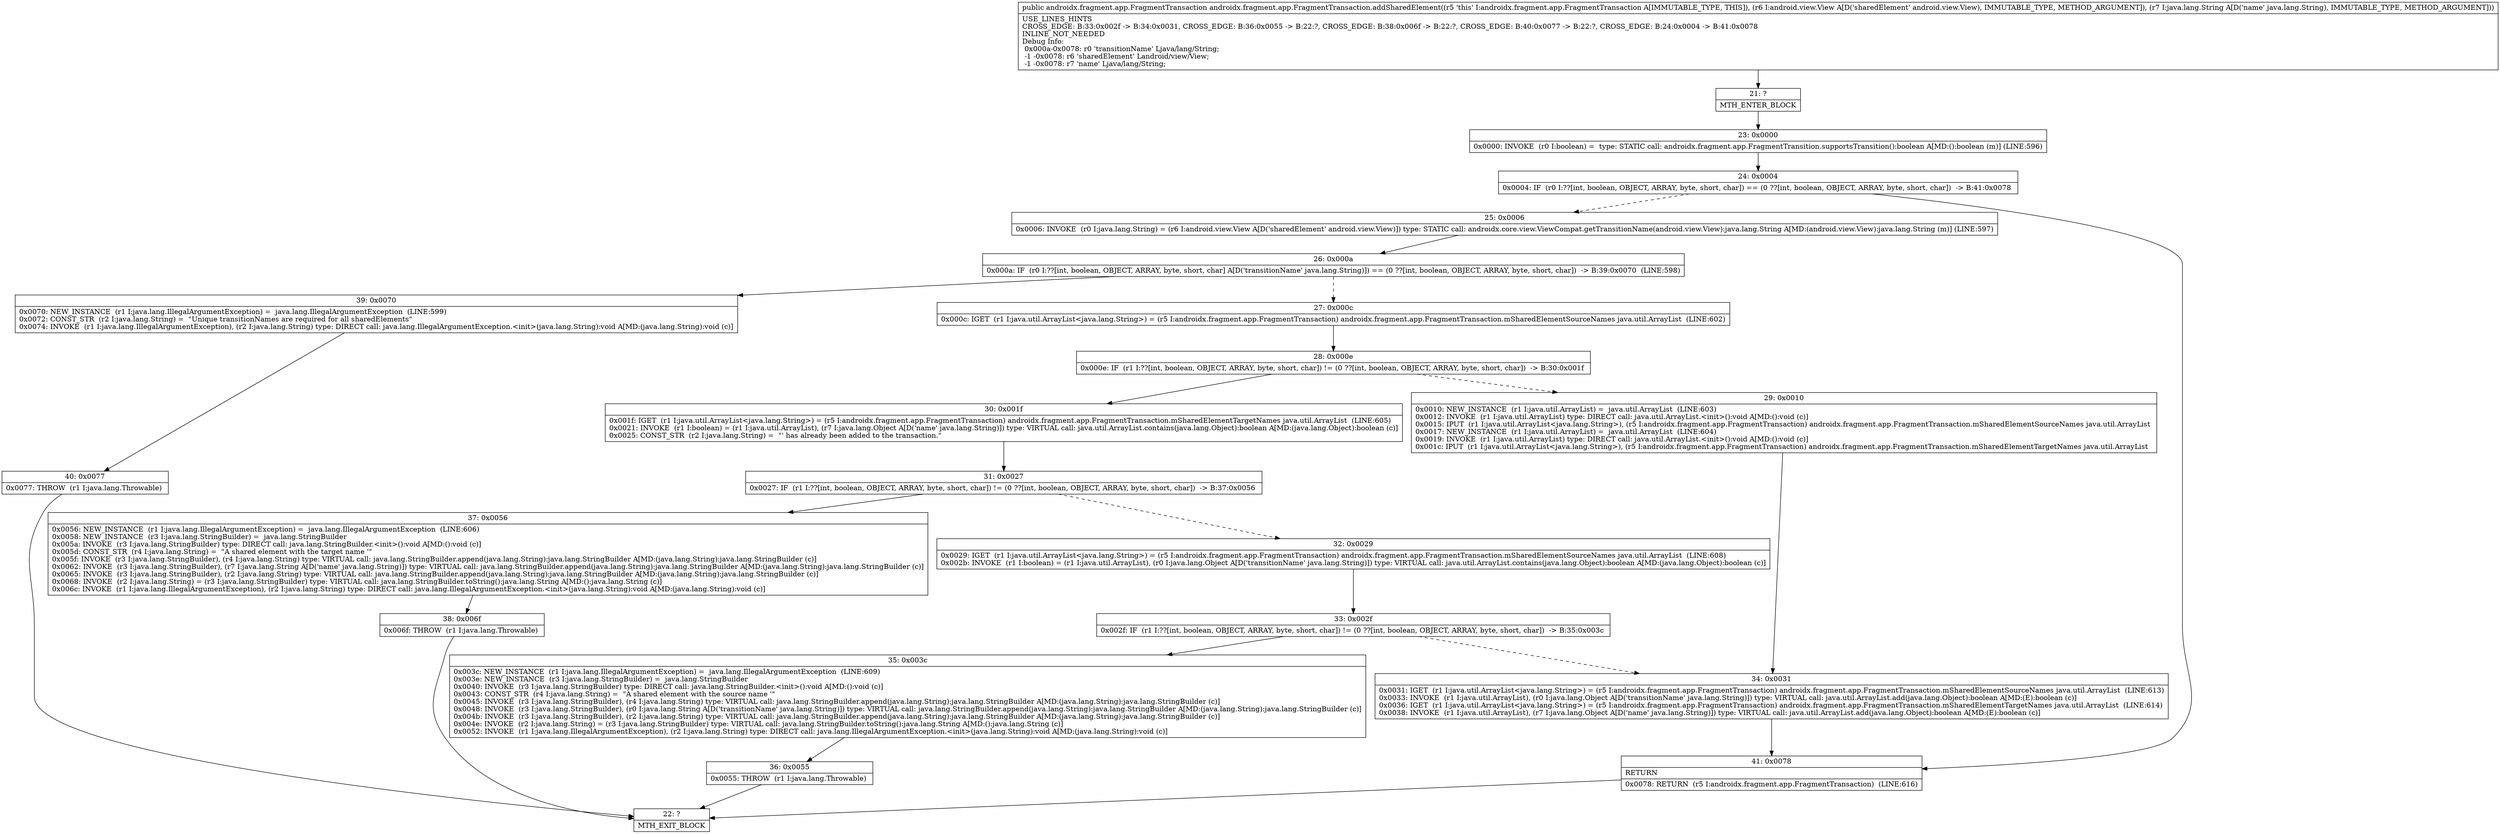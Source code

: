 digraph "CFG forandroidx.fragment.app.FragmentTransaction.addSharedElement(Landroid\/view\/View;Ljava\/lang\/String;)Landroidx\/fragment\/app\/FragmentTransaction;" {
Node_21 [shape=record,label="{21\:\ ?|MTH_ENTER_BLOCK\l}"];
Node_23 [shape=record,label="{23\:\ 0x0000|0x0000: INVOKE  (r0 I:boolean) =  type: STATIC call: androidx.fragment.app.FragmentTransition.supportsTransition():boolean A[MD:():boolean (m)] (LINE:596)\l}"];
Node_24 [shape=record,label="{24\:\ 0x0004|0x0004: IF  (r0 I:??[int, boolean, OBJECT, ARRAY, byte, short, char]) == (0 ??[int, boolean, OBJECT, ARRAY, byte, short, char])  \-\> B:41:0x0078 \l}"];
Node_25 [shape=record,label="{25\:\ 0x0006|0x0006: INVOKE  (r0 I:java.lang.String) = (r6 I:android.view.View A[D('sharedElement' android.view.View)]) type: STATIC call: androidx.core.view.ViewCompat.getTransitionName(android.view.View):java.lang.String A[MD:(android.view.View):java.lang.String (m)] (LINE:597)\l}"];
Node_26 [shape=record,label="{26\:\ 0x000a|0x000a: IF  (r0 I:??[int, boolean, OBJECT, ARRAY, byte, short, char] A[D('transitionName' java.lang.String)]) == (0 ??[int, boolean, OBJECT, ARRAY, byte, short, char])  \-\> B:39:0x0070  (LINE:598)\l}"];
Node_27 [shape=record,label="{27\:\ 0x000c|0x000c: IGET  (r1 I:java.util.ArrayList\<java.lang.String\>) = (r5 I:androidx.fragment.app.FragmentTransaction) androidx.fragment.app.FragmentTransaction.mSharedElementSourceNames java.util.ArrayList  (LINE:602)\l}"];
Node_28 [shape=record,label="{28\:\ 0x000e|0x000e: IF  (r1 I:??[int, boolean, OBJECT, ARRAY, byte, short, char]) != (0 ??[int, boolean, OBJECT, ARRAY, byte, short, char])  \-\> B:30:0x001f \l}"];
Node_29 [shape=record,label="{29\:\ 0x0010|0x0010: NEW_INSTANCE  (r1 I:java.util.ArrayList) =  java.util.ArrayList  (LINE:603)\l0x0012: INVOKE  (r1 I:java.util.ArrayList) type: DIRECT call: java.util.ArrayList.\<init\>():void A[MD:():void (c)]\l0x0015: IPUT  (r1 I:java.util.ArrayList\<java.lang.String\>), (r5 I:androidx.fragment.app.FragmentTransaction) androidx.fragment.app.FragmentTransaction.mSharedElementSourceNames java.util.ArrayList \l0x0017: NEW_INSTANCE  (r1 I:java.util.ArrayList) =  java.util.ArrayList  (LINE:604)\l0x0019: INVOKE  (r1 I:java.util.ArrayList) type: DIRECT call: java.util.ArrayList.\<init\>():void A[MD:():void (c)]\l0x001c: IPUT  (r1 I:java.util.ArrayList\<java.lang.String\>), (r5 I:androidx.fragment.app.FragmentTransaction) androidx.fragment.app.FragmentTransaction.mSharedElementTargetNames java.util.ArrayList \l}"];
Node_34 [shape=record,label="{34\:\ 0x0031|0x0031: IGET  (r1 I:java.util.ArrayList\<java.lang.String\>) = (r5 I:androidx.fragment.app.FragmentTransaction) androidx.fragment.app.FragmentTransaction.mSharedElementSourceNames java.util.ArrayList  (LINE:613)\l0x0033: INVOKE  (r1 I:java.util.ArrayList), (r0 I:java.lang.Object A[D('transitionName' java.lang.String)]) type: VIRTUAL call: java.util.ArrayList.add(java.lang.Object):boolean A[MD:(E):boolean (c)]\l0x0036: IGET  (r1 I:java.util.ArrayList\<java.lang.String\>) = (r5 I:androidx.fragment.app.FragmentTransaction) androidx.fragment.app.FragmentTransaction.mSharedElementTargetNames java.util.ArrayList  (LINE:614)\l0x0038: INVOKE  (r1 I:java.util.ArrayList), (r7 I:java.lang.Object A[D('name' java.lang.String)]) type: VIRTUAL call: java.util.ArrayList.add(java.lang.Object):boolean A[MD:(E):boolean (c)]\l}"];
Node_30 [shape=record,label="{30\:\ 0x001f|0x001f: IGET  (r1 I:java.util.ArrayList\<java.lang.String\>) = (r5 I:androidx.fragment.app.FragmentTransaction) androidx.fragment.app.FragmentTransaction.mSharedElementTargetNames java.util.ArrayList  (LINE:605)\l0x0021: INVOKE  (r1 I:boolean) = (r1 I:java.util.ArrayList), (r7 I:java.lang.Object A[D('name' java.lang.String)]) type: VIRTUAL call: java.util.ArrayList.contains(java.lang.Object):boolean A[MD:(java.lang.Object):boolean (c)]\l0x0025: CONST_STR  (r2 I:java.lang.String) =  \"' has already been added to the transaction.\" \l}"];
Node_31 [shape=record,label="{31\:\ 0x0027|0x0027: IF  (r1 I:??[int, boolean, OBJECT, ARRAY, byte, short, char]) != (0 ??[int, boolean, OBJECT, ARRAY, byte, short, char])  \-\> B:37:0x0056 \l}"];
Node_32 [shape=record,label="{32\:\ 0x0029|0x0029: IGET  (r1 I:java.util.ArrayList\<java.lang.String\>) = (r5 I:androidx.fragment.app.FragmentTransaction) androidx.fragment.app.FragmentTransaction.mSharedElementSourceNames java.util.ArrayList  (LINE:608)\l0x002b: INVOKE  (r1 I:boolean) = (r1 I:java.util.ArrayList), (r0 I:java.lang.Object A[D('transitionName' java.lang.String)]) type: VIRTUAL call: java.util.ArrayList.contains(java.lang.Object):boolean A[MD:(java.lang.Object):boolean (c)]\l}"];
Node_33 [shape=record,label="{33\:\ 0x002f|0x002f: IF  (r1 I:??[int, boolean, OBJECT, ARRAY, byte, short, char]) != (0 ??[int, boolean, OBJECT, ARRAY, byte, short, char])  \-\> B:35:0x003c \l}"];
Node_35 [shape=record,label="{35\:\ 0x003c|0x003c: NEW_INSTANCE  (r1 I:java.lang.IllegalArgumentException) =  java.lang.IllegalArgumentException  (LINE:609)\l0x003e: NEW_INSTANCE  (r3 I:java.lang.StringBuilder) =  java.lang.StringBuilder \l0x0040: INVOKE  (r3 I:java.lang.StringBuilder) type: DIRECT call: java.lang.StringBuilder.\<init\>():void A[MD:():void (c)]\l0x0043: CONST_STR  (r4 I:java.lang.String) =  \"A shared element with the source name '\" \l0x0045: INVOKE  (r3 I:java.lang.StringBuilder), (r4 I:java.lang.String) type: VIRTUAL call: java.lang.StringBuilder.append(java.lang.String):java.lang.StringBuilder A[MD:(java.lang.String):java.lang.StringBuilder (c)]\l0x0048: INVOKE  (r3 I:java.lang.StringBuilder), (r0 I:java.lang.String A[D('transitionName' java.lang.String)]) type: VIRTUAL call: java.lang.StringBuilder.append(java.lang.String):java.lang.StringBuilder A[MD:(java.lang.String):java.lang.StringBuilder (c)]\l0x004b: INVOKE  (r3 I:java.lang.StringBuilder), (r2 I:java.lang.String) type: VIRTUAL call: java.lang.StringBuilder.append(java.lang.String):java.lang.StringBuilder A[MD:(java.lang.String):java.lang.StringBuilder (c)]\l0x004e: INVOKE  (r2 I:java.lang.String) = (r3 I:java.lang.StringBuilder) type: VIRTUAL call: java.lang.StringBuilder.toString():java.lang.String A[MD:():java.lang.String (c)]\l0x0052: INVOKE  (r1 I:java.lang.IllegalArgumentException), (r2 I:java.lang.String) type: DIRECT call: java.lang.IllegalArgumentException.\<init\>(java.lang.String):void A[MD:(java.lang.String):void (c)]\l}"];
Node_36 [shape=record,label="{36\:\ 0x0055|0x0055: THROW  (r1 I:java.lang.Throwable) \l}"];
Node_22 [shape=record,label="{22\:\ ?|MTH_EXIT_BLOCK\l}"];
Node_37 [shape=record,label="{37\:\ 0x0056|0x0056: NEW_INSTANCE  (r1 I:java.lang.IllegalArgumentException) =  java.lang.IllegalArgumentException  (LINE:606)\l0x0058: NEW_INSTANCE  (r3 I:java.lang.StringBuilder) =  java.lang.StringBuilder \l0x005a: INVOKE  (r3 I:java.lang.StringBuilder) type: DIRECT call: java.lang.StringBuilder.\<init\>():void A[MD:():void (c)]\l0x005d: CONST_STR  (r4 I:java.lang.String) =  \"A shared element with the target name '\" \l0x005f: INVOKE  (r3 I:java.lang.StringBuilder), (r4 I:java.lang.String) type: VIRTUAL call: java.lang.StringBuilder.append(java.lang.String):java.lang.StringBuilder A[MD:(java.lang.String):java.lang.StringBuilder (c)]\l0x0062: INVOKE  (r3 I:java.lang.StringBuilder), (r7 I:java.lang.String A[D('name' java.lang.String)]) type: VIRTUAL call: java.lang.StringBuilder.append(java.lang.String):java.lang.StringBuilder A[MD:(java.lang.String):java.lang.StringBuilder (c)]\l0x0065: INVOKE  (r3 I:java.lang.StringBuilder), (r2 I:java.lang.String) type: VIRTUAL call: java.lang.StringBuilder.append(java.lang.String):java.lang.StringBuilder A[MD:(java.lang.String):java.lang.StringBuilder (c)]\l0x0068: INVOKE  (r2 I:java.lang.String) = (r3 I:java.lang.StringBuilder) type: VIRTUAL call: java.lang.StringBuilder.toString():java.lang.String A[MD:():java.lang.String (c)]\l0x006c: INVOKE  (r1 I:java.lang.IllegalArgumentException), (r2 I:java.lang.String) type: DIRECT call: java.lang.IllegalArgumentException.\<init\>(java.lang.String):void A[MD:(java.lang.String):void (c)]\l}"];
Node_38 [shape=record,label="{38\:\ 0x006f|0x006f: THROW  (r1 I:java.lang.Throwable) \l}"];
Node_39 [shape=record,label="{39\:\ 0x0070|0x0070: NEW_INSTANCE  (r1 I:java.lang.IllegalArgumentException) =  java.lang.IllegalArgumentException  (LINE:599)\l0x0072: CONST_STR  (r2 I:java.lang.String) =  \"Unique transitionNames are required for all sharedElements\" \l0x0074: INVOKE  (r1 I:java.lang.IllegalArgumentException), (r2 I:java.lang.String) type: DIRECT call: java.lang.IllegalArgumentException.\<init\>(java.lang.String):void A[MD:(java.lang.String):void (c)]\l}"];
Node_40 [shape=record,label="{40\:\ 0x0077|0x0077: THROW  (r1 I:java.lang.Throwable) \l}"];
Node_41 [shape=record,label="{41\:\ 0x0078|RETURN\l|0x0078: RETURN  (r5 I:androidx.fragment.app.FragmentTransaction)  (LINE:616)\l}"];
MethodNode[shape=record,label="{public androidx.fragment.app.FragmentTransaction androidx.fragment.app.FragmentTransaction.addSharedElement((r5 'this' I:androidx.fragment.app.FragmentTransaction A[IMMUTABLE_TYPE, THIS]), (r6 I:android.view.View A[D('sharedElement' android.view.View), IMMUTABLE_TYPE, METHOD_ARGUMENT]), (r7 I:java.lang.String A[D('name' java.lang.String), IMMUTABLE_TYPE, METHOD_ARGUMENT]))  | USE_LINES_HINTS\lCROSS_EDGE: B:33:0x002f \-\> B:34:0x0031, CROSS_EDGE: B:36:0x0055 \-\> B:22:?, CROSS_EDGE: B:38:0x006f \-\> B:22:?, CROSS_EDGE: B:40:0x0077 \-\> B:22:?, CROSS_EDGE: B:24:0x0004 \-\> B:41:0x0078\lINLINE_NOT_NEEDED\lDebug Info:\l  0x000a\-0x0078: r0 'transitionName' Ljava\/lang\/String;\l  \-1 \-0x0078: r6 'sharedElement' Landroid\/view\/View;\l  \-1 \-0x0078: r7 'name' Ljava\/lang\/String;\l}"];
MethodNode -> Node_21;Node_21 -> Node_23;
Node_23 -> Node_24;
Node_24 -> Node_25[style=dashed];
Node_24 -> Node_41;
Node_25 -> Node_26;
Node_26 -> Node_27[style=dashed];
Node_26 -> Node_39;
Node_27 -> Node_28;
Node_28 -> Node_29[style=dashed];
Node_28 -> Node_30;
Node_29 -> Node_34;
Node_34 -> Node_41;
Node_30 -> Node_31;
Node_31 -> Node_32[style=dashed];
Node_31 -> Node_37;
Node_32 -> Node_33;
Node_33 -> Node_34[style=dashed];
Node_33 -> Node_35;
Node_35 -> Node_36;
Node_36 -> Node_22;
Node_37 -> Node_38;
Node_38 -> Node_22;
Node_39 -> Node_40;
Node_40 -> Node_22;
Node_41 -> Node_22;
}

